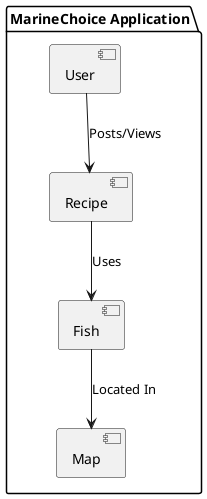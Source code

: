 @startuml logical

package "MarineChoice Application" {
  [User]
  [Recipe]
  [Fish]
  [Map]
}

User --> Recipe : Posts/Views
Recipe --> Fish : Uses
Fish --> Map : Located In

@enduml